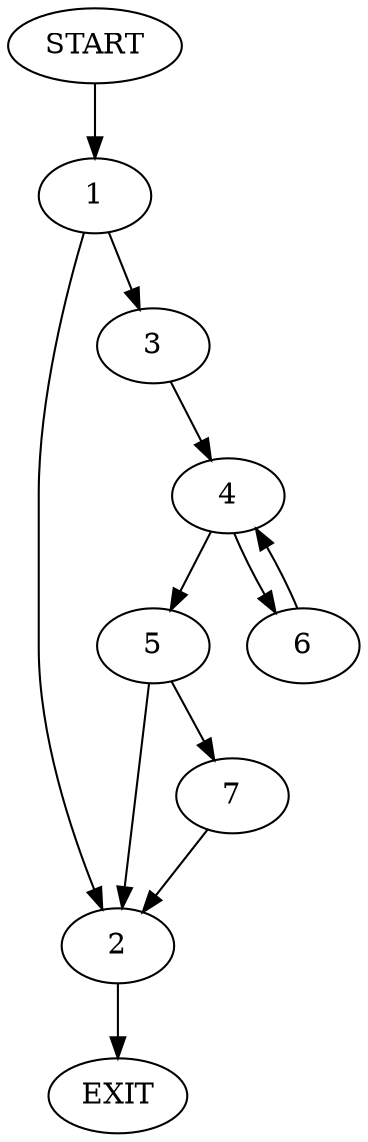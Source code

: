 digraph {
0 [label="START"]
8 [label="EXIT"]
0 -> 1
1 -> 2
1 -> 3
3 -> 4
2 -> 8
4 -> 5
4 -> 6
6 -> 4
5 -> 2
5 -> 7
7 -> 2
}
